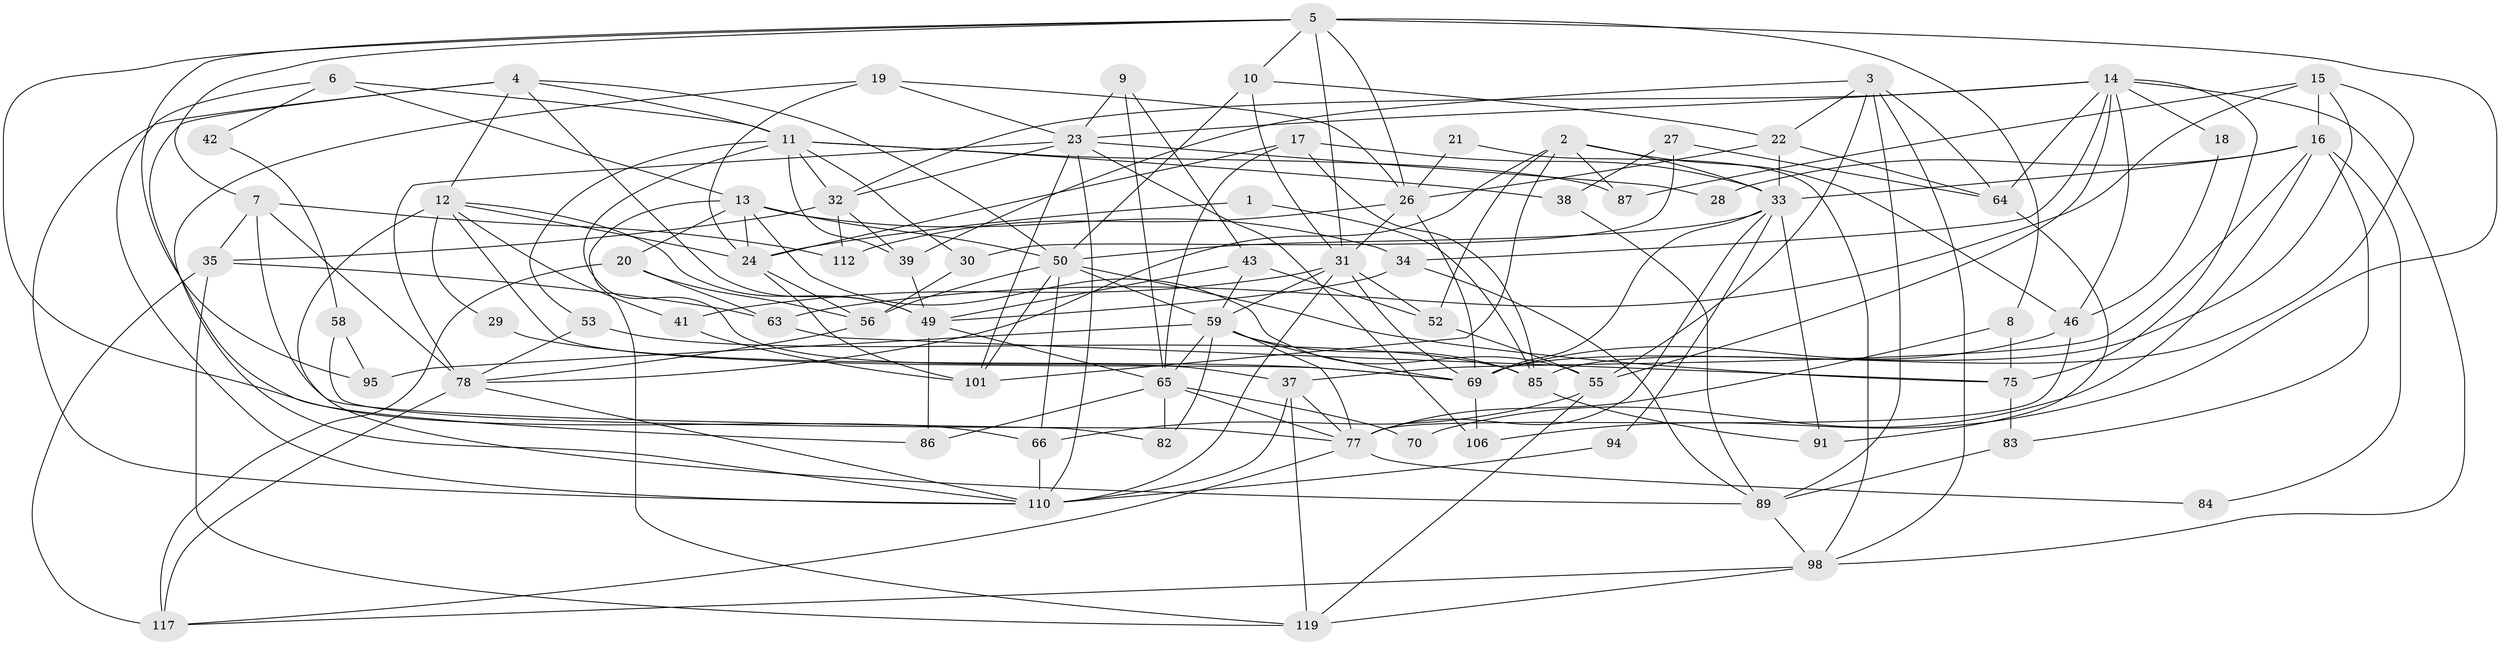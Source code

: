// original degree distribution, {2: 0.17647058823529413, 3: 0.25210084033613445, 6: 0.09243697478991597, 5: 0.20168067226890757, 4: 0.21008403361344538, 7: 0.05042016806722689, 8: 0.01680672268907563}
// Generated by graph-tools (version 1.1) at 2025/41/03/06/25 10:41:55]
// undirected, 75 vertices, 186 edges
graph export_dot {
graph [start="1"]
  node [color=gray90,style=filled];
  1;
  2 [super="+36"];
  3 [super="+60"];
  4;
  5 [super="+72"];
  6 [super="+44"];
  7;
  8 [super="+71"];
  9;
  10;
  11 [super="+97"];
  12 [super="+51"];
  13 [super="+74"];
  14 [super="+80"];
  15 [super="+47"];
  16 [super="+62"];
  17 [super="+45"];
  18;
  19 [super="+68"];
  20 [super="+40"];
  21;
  22 [super="+102"];
  23 [super="+92"];
  24 [super="+25"];
  26 [super="+96"];
  27;
  28;
  29;
  30 [super="+61"];
  31 [super="+48"];
  32 [super="+104"];
  33 [super="+79"];
  34;
  35 [super="+116"];
  37 [super="+67"];
  38;
  39 [super="+107"];
  41 [super="+73"];
  42;
  43;
  46 [super="+114"];
  49 [super="+93"];
  50 [super="+54"];
  52;
  53 [super="+57"];
  55 [super="+76"];
  56 [super="+100"];
  58;
  59 [super="+109"];
  63 [super="+81"];
  64;
  65 [super="+113"];
  66;
  69 [super="+108"];
  70;
  75;
  77 [super="+88"];
  78 [super="+105"];
  82;
  83;
  84;
  85 [super="+90"];
  86;
  87;
  89 [super="+103"];
  91 [super="+99"];
  94;
  95;
  98 [super="+111"];
  101;
  106;
  110 [super="+115"];
  112 [super="+118"];
  117;
  119;
  1 -- 85;
  1 -- 24;
  2 -- 87;
  2 -- 78;
  2 -- 33;
  2 -- 52;
  2 -- 101;
  2 -- 46;
  3 -- 64;
  3 -- 98;
  3 -- 39;
  3 -- 22;
  3 -- 55;
  3 -- 89;
  4 -- 50;
  4 -- 11;
  4 -- 86;
  4 -- 110;
  4 -- 12;
  4 -- 49;
  5 -- 66;
  5 -- 7;
  5 -- 106;
  5 -- 10;
  5 -- 95;
  5 -- 31;
  5 -- 8;
  5 -- 26;
  6 -- 42;
  6 -- 110;
  6 -- 13;
  6 -- 11;
  7 -- 82;
  7 -- 112;
  7 -- 78;
  7 -- 35;
  8 -- 75;
  8 -- 77;
  9 -- 43;
  9 -- 65;
  9 -- 23;
  10 -- 31;
  10 -- 22;
  10 -- 50;
  11 -- 37;
  11 -- 38;
  11 -- 53;
  11 -- 32;
  11 -- 39;
  11 -- 87;
  11 -- 30;
  12 -- 69;
  12 -- 24;
  12 -- 41;
  12 -- 89;
  12 -- 49;
  12 -- 29;
  13 -- 50;
  13 -- 119;
  13 -- 34;
  13 -- 20;
  13 -- 24;
  13 -- 55;
  14 -- 46;
  14 -- 34;
  14 -- 64;
  14 -- 75;
  14 -- 32;
  14 -- 98;
  14 -- 18;
  14 -- 55;
  14 -- 23;
  15 -- 16;
  15 -- 69;
  15 -- 85;
  15 -- 87;
  15 -- 63;
  16 -- 37;
  16 -- 83;
  16 -- 28;
  16 -- 33;
  16 -- 84;
  16 -- 70;
  17 -- 85 [weight=2];
  17 -- 65;
  17 -- 24;
  17 -- 33;
  18 -- 46;
  19 -- 110;
  19 -- 23;
  19 -- 26;
  19 -- 24;
  20 -- 117;
  20 -- 63;
  20 -- 56;
  21 -- 98;
  21 -- 26;
  22 -- 26;
  22 -- 64;
  22 -- 33;
  23 -- 28 [weight=2];
  23 -- 101;
  23 -- 78;
  23 -- 110;
  23 -- 32;
  23 -- 106;
  24 -- 101;
  24 -- 56;
  26 -- 69;
  26 -- 112;
  26 -- 31;
  27 -- 64;
  27 -- 38;
  27 -- 30;
  29 -- 69;
  30 -- 56 [weight=2];
  31 -- 52;
  31 -- 110;
  31 -- 59 [weight=2];
  31 -- 41;
  31 -- 69;
  32 -- 35;
  32 -- 39;
  32 -- 112;
  33 -- 94;
  33 -- 77;
  33 -- 50;
  33 -- 69;
  33 -- 91;
  34 -- 89;
  34 -- 49;
  35 -- 117;
  35 -- 63;
  35 -- 119;
  37 -- 119;
  37 -- 77;
  37 -- 110;
  38 -- 89;
  39 -- 49;
  41 -- 101;
  42 -- 58;
  43 -- 52;
  43 -- 59;
  43 -- 49;
  46 -- 77 [weight=2];
  46 -- 69;
  49 -- 65;
  49 -- 86;
  50 -- 59;
  50 -- 101;
  50 -- 75;
  50 -- 66;
  50 -- 56;
  52 -- 55;
  53 -- 85;
  53 -- 78;
  55 -- 66;
  55 -- 119;
  56 -- 78;
  58 -- 95;
  58 -- 77;
  59 -- 85 [weight=2];
  59 -- 95;
  59 -- 65;
  59 -- 82;
  59 -- 69;
  59 -- 77;
  63 -- 75;
  64 -- 91;
  65 -- 70;
  65 -- 82;
  65 -- 86;
  65 -- 77;
  66 -- 110;
  69 -- 106;
  75 -- 83;
  77 -- 84;
  77 -- 117;
  78 -- 117;
  78 -- 110;
  83 -- 89;
  85 -- 91;
  89 -- 98;
  94 -- 110;
  98 -- 117;
  98 -- 119;
}
